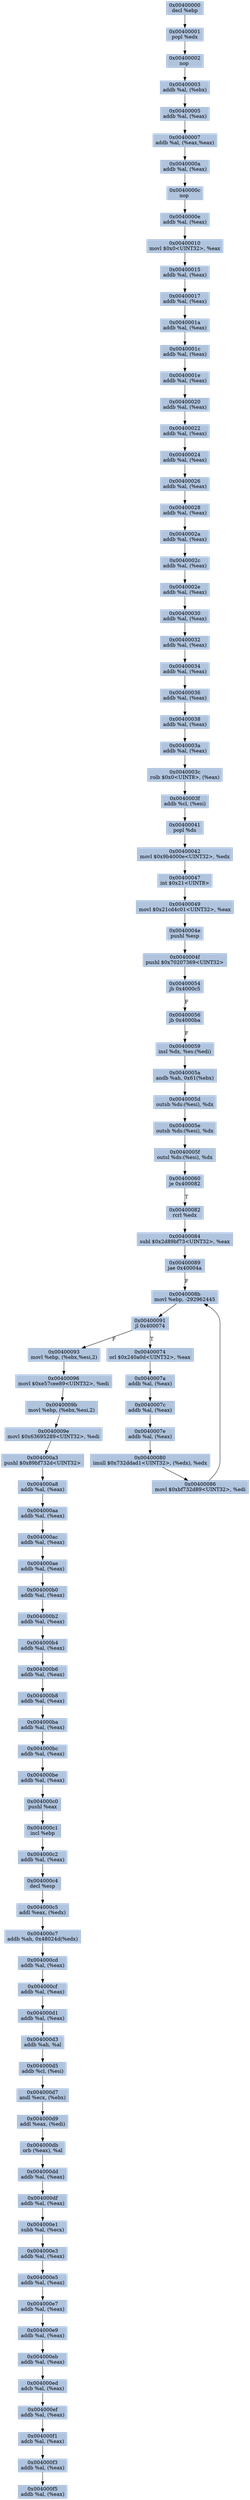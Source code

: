 digraph G {
node[shape=rectangle,style=filled,fillcolor=lightsteelblue,color=lightsteelblue]
bgcolor="transparent"
a0x00400000decl_ebp[label="0x00400000\ndecl %ebp"];
a0x00400001popl_edx[label="0x00400001\npopl %edx"];
a0x00400002nop_[label="0x00400002\nnop "];
a0x00400003addb_al_ebx_[label="0x00400003\naddb %al, (%ebx)"];
a0x00400005addb_al_eax_[label="0x00400005\naddb %al, (%eax)"];
a0x00400007addb_al_eaxeax_[label="0x00400007\naddb %al, (%eax,%eax)"];
a0x0040000aaddb_al_eax_[label="0x0040000a\naddb %al, (%eax)"];
a0x0040000cnop_[label="0x0040000c\nnop "];
a0x0040000eaddb_al_eax_[label="0x0040000e\naddb %al, (%eax)"];
a0x00400010movl_0x0UINT32_eax[label="0x00400010\nmovl $0x0<UINT32>, %eax"];
a0x00400015addb_al_eax_[label="0x00400015\naddb %al, (%eax)"];
a0x00400017addb_al_eax_[label="0x00400017\naddb %al, (%eax)"];
a0x0040001aaddb_al_eax_[label="0x0040001a\naddb %al, (%eax)"];
a0x0040001caddb_al_eax_[label="0x0040001c\naddb %al, (%eax)"];
a0x0040001eaddb_al_eax_[label="0x0040001e\naddb %al, (%eax)"];
a0x00400020addb_al_eax_[label="0x00400020\naddb %al, (%eax)"];
a0x00400022addb_al_eax_[label="0x00400022\naddb %al, (%eax)"];
a0x00400024addb_al_eax_[label="0x00400024\naddb %al, (%eax)"];
a0x00400026addb_al_eax_[label="0x00400026\naddb %al, (%eax)"];
a0x00400028addb_al_eax_[label="0x00400028\naddb %al, (%eax)"];
a0x0040002aaddb_al_eax_[label="0x0040002a\naddb %al, (%eax)"];
a0x0040002caddb_al_eax_[label="0x0040002c\naddb %al, (%eax)"];
a0x0040002eaddb_al_eax_[label="0x0040002e\naddb %al, (%eax)"];
a0x00400030addb_al_eax_[label="0x00400030\naddb %al, (%eax)"];
a0x00400032addb_al_eax_[label="0x00400032\naddb %al, (%eax)"];
a0x00400034addb_al_eax_[label="0x00400034\naddb %al, (%eax)"];
a0x00400036addb_al_eax_[label="0x00400036\naddb %al, (%eax)"];
a0x00400038addb_al_eax_[label="0x00400038\naddb %al, (%eax)"];
a0x0040003aaddb_al_eax_[label="0x0040003a\naddb %al, (%eax)"];
a0x0040003crolb_0x0UINT8_eax_[label="0x0040003c\nrolb $0x0<UINT8>, (%eax)"];
a0x0040003faddb_cl_esi_[label="0x0040003f\naddb %cl, (%esi)"];
a0x00400041popl_ds[label="0x00400041\npopl %ds"];
a0x00400042movl_0x9b4000eUINT32_edx[label="0x00400042\nmovl $0x9b4000e<UINT32>, %edx"];
a0x00400047int_0x21UINT8[label="0x00400047\nint $0x21<UINT8>"];
a0x00400049movl_0x21cd4c01UINT32_eax[label="0x00400049\nmovl $0x21cd4c01<UINT32>, %eax"];
a0x0040004epushl_esp[label="0x0040004e\npushl %esp"];
a0x0040004fpushl_0x70207369UINT32[label="0x0040004f\npushl $0x70207369<UINT32>"];
a0x00400054jb_0x4000c5[label="0x00400054\njb 0x4000c5"];
a0x00400056jb_0x4000ba[label="0x00400056\njb 0x4000ba"];
a0x00400059insl_dx_es_edi_[label="0x00400059\ninsl %dx, %es:(%edi)"];
a0x0040005aandb_ah_0x61ebx_[label="0x0040005a\nandb %ah, 0x61(%ebx)"];
a0x0040005doutsb_ds_esi__dx[label="0x0040005d\noutsb %ds:(%esi), %dx"];
a0x0040005eoutsb_ds_esi__dx[label="0x0040005e\noutsb %ds:(%esi), %dx"];
a0x0040005foutsl_ds_esi__dx[label="0x0040005f\noutsl %ds:(%esi), %dx"];
a0x00400060je_0x400082[label="0x00400060\nje 0x400082"];
a0x00400082rcrl_edx[label="0x00400082\nrcrl %edx"];
a0x00400084subl_0x2d89bf73UINT32_eax[label="0x00400084\nsubl $0x2d89bf73<UINT32>, %eax"];
a0x00400089jae_0x40004a[label="0x00400089\njae 0x40004a"];
a0x0040008bmovl_ebp__292962445[label="0x0040008b\nmovl %ebp, -292962445"];
a0x00400091jl_0x400074[label="0x00400091\njl 0x400074"];
a0x00400074orl_0x240a0dUINT32_eax[label="0x00400074\norl $0x240a0d<UINT32>, %eax"];
a0x0040007aaddb_al_eax_[label="0x0040007a\naddb %al, (%eax)"];
a0x0040007caddb_al_eax_[label="0x0040007c\naddb %al, (%eax)"];
a0x0040007eaddb_al_eax_[label="0x0040007e\naddb %al, (%eax)"];
a0x00400080imull_0x732ddad1UINT32_edx__edx[label="0x00400080\nimull $0x732ddad1<UINT32>, (%edx), %edx"];
a0x00400086movl_0xbf732d89UINT32_edi[label="0x00400086\nmovl $0xbf732d89<UINT32>, %edi"];
a0x00400093movl_ebp_ebxesi2_[label="0x00400093\nmovl %ebp, (%ebx,%esi,2)"];
a0x00400096movl_0xe57cee89UINT32_edi[label="0x00400096\nmovl $0xe57cee89<UINT32>, %edi"];
a0x0040009bmovl_ebp_ebxesi2_[label="0x0040009b\nmovl %ebp, (%ebx,%esi,2)"];
a0x0040009emovl_0x63695289UINT32_edi[label="0x0040009e\nmovl $0x63695289<UINT32>, %edi"];
a0x004000a3pushl_0x89bf732dUINT32[label="0x004000a3\npushl $0x89bf732d<UINT32>"];
a0x004000a8addb_al_eax_[label="0x004000a8\naddb %al, (%eax)"];
a0x004000aaaddb_al_eax_[label="0x004000aa\naddb %al, (%eax)"];
a0x004000acaddb_al_eax_[label="0x004000ac\naddb %al, (%eax)"];
a0x004000aeaddb_al_eax_[label="0x004000ae\naddb %al, (%eax)"];
a0x004000b0addb_al_eax_[label="0x004000b0\naddb %al, (%eax)"];
a0x004000b2addb_al_eax_[label="0x004000b2\naddb %al, (%eax)"];
a0x004000b4addb_al_eax_[label="0x004000b4\naddb %al, (%eax)"];
a0x004000b6addb_al_eax_[label="0x004000b6\naddb %al, (%eax)"];
a0x004000b8addb_al_eax_[label="0x004000b8\naddb %al, (%eax)"];
a0x004000baaddb_al_eax_[label="0x004000ba\naddb %al, (%eax)"];
a0x004000bcaddb_al_eax_[label="0x004000bc\naddb %al, (%eax)"];
a0x004000beaddb_al_eax_[label="0x004000be\naddb %al, (%eax)"];
a0x004000c0pushl_eax[label="0x004000c0\npushl %eax"];
a0x004000c1incl_ebp[label="0x004000c1\nincl %ebp"];
a0x004000c2addb_al_eax_[label="0x004000c2\naddb %al, (%eax)"];
a0x004000c4decl_esp[label="0x004000c4\ndecl %esp"];
a0x004000c5addl_eax_edx_[label="0x004000c5\naddl %eax, (%edx)"];
a0x004000c7addb_ah_0x48024dedx_[label="0x004000c7\naddb %ah, 0x48024d(%edx)"];
a0x004000cdaddb_al_eax_[label="0x004000cd\naddb %al, (%eax)"];
a0x004000cfaddb_al_eax_[label="0x004000cf\naddb %al, (%eax)"];
a0x004000d1addb_al_eax_[label="0x004000d1\naddb %al, (%eax)"];
a0x004000d3addb_ah_al[label="0x004000d3\naddb %ah, %al"];
a0x004000d5addb_cl_esi_[label="0x004000d5\naddb %cl, (%esi)"];
a0x004000d7andl_ecx_ebx_[label="0x004000d7\nandl %ecx, (%ebx)"];
a0x004000d9addl_eax_edi_[label="0x004000d9\naddl %eax, (%edi)"];
a0x004000dborb_eax__al[label="0x004000db\norb (%eax), %al"];
a0x004000ddaddb_al_eax_[label="0x004000dd\naddb %al, (%eax)"];
a0x004000dfaddb_al_eax_[label="0x004000df\naddb %al, (%eax)"];
a0x004000e1subb_al_ecx_[label="0x004000e1\nsubb %al, (%ecx)"];
a0x004000e3addb_al_eax_[label="0x004000e3\naddb %al, (%eax)"];
a0x004000e5addb_al_eax_[label="0x004000e5\naddb %al, (%eax)"];
a0x004000e7addb_al_eax_[label="0x004000e7\naddb %al, (%eax)"];
a0x004000e9addb_al_eax_[label="0x004000e9\naddb %al, (%eax)"];
a0x004000ebaddb_al_eax_[label="0x004000eb\naddb %al, (%eax)"];
a0x004000edadcb_al_eax_[label="0x004000ed\nadcb %al, (%eax)"];
a0x004000efaddb_al_eax_[label="0x004000ef\naddb %al, (%eax)"];
a0x004000f1adcb_al_eax_[label="0x004000f1\nadcb %al, (%eax)"];
a0x004000f3addb_al_eax_[label="0x004000f3\naddb %al, (%eax)"];
a0x004000f5addb_al_eax_[label="0x004000f5\naddb %al, (%eax)"];
a0x00400000decl_ebp -> a0x00400001popl_edx [color="#000000"];
a0x00400001popl_edx -> a0x00400002nop_ [color="#000000"];
a0x00400002nop_ -> a0x00400003addb_al_ebx_ [color="#000000"];
a0x00400003addb_al_ebx_ -> a0x00400005addb_al_eax_ [color="#000000"];
a0x00400005addb_al_eax_ -> a0x00400007addb_al_eaxeax_ [color="#000000"];
a0x00400007addb_al_eaxeax_ -> a0x0040000aaddb_al_eax_ [color="#000000"];
a0x0040000aaddb_al_eax_ -> a0x0040000cnop_ [color="#000000"];
a0x0040000cnop_ -> a0x0040000eaddb_al_eax_ [color="#000000"];
a0x0040000eaddb_al_eax_ -> a0x00400010movl_0x0UINT32_eax [color="#000000"];
a0x00400010movl_0x0UINT32_eax -> a0x00400015addb_al_eax_ [color="#000000"];
a0x00400015addb_al_eax_ -> a0x00400017addb_al_eax_ [color="#000000"];
a0x00400017addb_al_eax_ -> a0x0040001aaddb_al_eax_ [color="#000000"];
a0x0040001aaddb_al_eax_ -> a0x0040001caddb_al_eax_ [color="#000000"];
a0x0040001caddb_al_eax_ -> a0x0040001eaddb_al_eax_ [color="#000000"];
a0x0040001eaddb_al_eax_ -> a0x00400020addb_al_eax_ [color="#000000"];
a0x00400020addb_al_eax_ -> a0x00400022addb_al_eax_ [color="#000000"];
a0x00400022addb_al_eax_ -> a0x00400024addb_al_eax_ [color="#000000"];
a0x00400024addb_al_eax_ -> a0x00400026addb_al_eax_ [color="#000000"];
a0x00400026addb_al_eax_ -> a0x00400028addb_al_eax_ [color="#000000"];
a0x00400028addb_al_eax_ -> a0x0040002aaddb_al_eax_ [color="#000000"];
a0x0040002aaddb_al_eax_ -> a0x0040002caddb_al_eax_ [color="#000000"];
a0x0040002caddb_al_eax_ -> a0x0040002eaddb_al_eax_ [color="#000000"];
a0x0040002eaddb_al_eax_ -> a0x00400030addb_al_eax_ [color="#000000"];
a0x00400030addb_al_eax_ -> a0x00400032addb_al_eax_ [color="#000000"];
a0x00400032addb_al_eax_ -> a0x00400034addb_al_eax_ [color="#000000"];
a0x00400034addb_al_eax_ -> a0x00400036addb_al_eax_ [color="#000000"];
a0x00400036addb_al_eax_ -> a0x00400038addb_al_eax_ [color="#000000"];
a0x00400038addb_al_eax_ -> a0x0040003aaddb_al_eax_ [color="#000000"];
a0x0040003aaddb_al_eax_ -> a0x0040003crolb_0x0UINT8_eax_ [color="#000000"];
a0x0040003crolb_0x0UINT8_eax_ -> a0x0040003faddb_cl_esi_ [color="#000000"];
a0x0040003faddb_cl_esi_ -> a0x00400041popl_ds [color="#000000"];
a0x00400041popl_ds -> a0x00400042movl_0x9b4000eUINT32_edx [color="#000000"];
a0x00400042movl_0x9b4000eUINT32_edx -> a0x00400047int_0x21UINT8 [color="#000000"];
a0x00400047int_0x21UINT8 -> a0x00400049movl_0x21cd4c01UINT32_eax [color="#000000"];
a0x00400049movl_0x21cd4c01UINT32_eax -> a0x0040004epushl_esp [color="#000000"];
a0x0040004epushl_esp -> a0x0040004fpushl_0x70207369UINT32 [color="#000000"];
a0x0040004fpushl_0x70207369UINT32 -> a0x00400054jb_0x4000c5 [color="#000000"];
a0x00400054jb_0x4000c5 -> a0x00400056jb_0x4000ba [color="#000000",label="F"];
a0x00400056jb_0x4000ba -> a0x00400059insl_dx_es_edi_ [color="#000000",label="F"];
a0x00400059insl_dx_es_edi_ -> a0x0040005aandb_ah_0x61ebx_ [color="#000000"];
a0x0040005aandb_ah_0x61ebx_ -> a0x0040005doutsb_ds_esi__dx [color="#000000"];
a0x0040005doutsb_ds_esi__dx -> a0x0040005eoutsb_ds_esi__dx [color="#000000"];
a0x0040005eoutsb_ds_esi__dx -> a0x0040005foutsl_ds_esi__dx [color="#000000"];
a0x0040005foutsl_ds_esi__dx -> a0x00400060je_0x400082 [color="#000000"];
a0x00400060je_0x400082 -> a0x00400082rcrl_edx [color="#000000",label="T"];
a0x00400082rcrl_edx -> a0x00400084subl_0x2d89bf73UINT32_eax [color="#000000"];
a0x00400084subl_0x2d89bf73UINT32_eax -> a0x00400089jae_0x40004a [color="#000000"];
a0x00400089jae_0x40004a -> a0x0040008bmovl_ebp__292962445 [color="#000000",label="F"];
a0x0040008bmovl_ebp__292962445 -> a0x00400091jl_0x400074 [color="#000000"];
a0x00400091jl_0x400074 -> a0x00400074orl_0x240a0dUINT32_eax [color="#000000",label="T"];
a0x00400074orl_0x240a0dUINT32_eax -> a0x0040007aaddb_al_eax_ [color="#000000"];
a0x0040007aaddb_al_eax_ -> a0x0040007caddb_al_eax_ [color="#000000"];
a0x0040007caddb_al_eax_ -> a0x0040007eaddb_al_eax_ [color="#000000"];
a0x0040007eaddb_al_eax_ -> a0x00400080imull_0x732ddad1UINT32_edx__edx [color="#000000"];
a0x00400080imull_0x732ddad1UINT32_edx__edx -> a0x00400086movl_0xbf732d89UINT32_edi [color="#000000"];
a0x00400086movl_0xbf732d89UINT32_edi -> a0x0040008bmovl_ebp__292962445 [color="#000000"];
a0x00400091jl_0x400074 -> a0x00400093movl_ebp_ebxesi2_ [color="#000000",label="F"];
a0x00400093movl_ebp_ebxesi2_ -> a0x00400096movl_0xe57cee89UINT32_edi [color="#000000"];
a0x00400096movl_0xe57cee89UINT32_edi -> a0x0040009bmovl_ebp_ebxesi2_ [color="#000000"];
a0x0040009bmovl_ebp_ebxesi2_ -> a0x0040009emovl_0x63695289UINT32_edi [color="#000000"];
a0x0040009emovl_0x63695289UINT32_edi -> a0x004000a3pushl_0x89bf732dUINT32 [color="#000000"];
a0x004000a3pushl_0x89bf732dUINT32 -> a0x004000a8addb_al_eax_ [color="#000000"];
a0x004000a8addb_al_eax_ -> a0x004000aaaddb_al_eax_ [color="#000000"];
a0x004000aaaddb_al_eax_ -> a0x004000acaddb_al_eax_ [color="#000000"];
a0x004000acaddb_al_eax_ -> a0x004000aeaddb_al_eax_ [color="#000000"];
a0x004000aeaddb_al_eax_ -> a0x004000b0addb_al_eax_ [color="#000000"];
a0x004000b0addb_al_eax_ -> a0x004000b2addb_al_eax_ [color="#000000"];
a0x004000b2addb_al_eax_ -> a0x004000b4addb_al_eax_ [color="#000000"];
a0x004000b4addb_al_eax_ -> a0x004000b6addb_al_eax_ [color="#000000"];
a0x004000b6addb_al_eax_ -> a0x004000b8addb_al_eax_ [color="#000000"];
a0x004000b8addb_al_eax_ -> a0x004000baaddb_al_eax_ [color="#000000"];
a0x004000baaddb_al_eax_ -> a0x004000bcaddb_al_eax_ [color="#000000"];
a0x004000bcaddb_al_eax_ -> a0x004000beaddb_al_eax_ [color="#000000"];
a0x004000beaddb_al_eax_ -> a0x004000c0pushl_eax [color="#000000"];
a0x004000c0pushl_eax -> a0x004000c1incl_ebp [color="#000000"];
a0x004000c1incl_ebp -> a0x004000c2addb_al_eax_ [color="#000000"];
a0x004000c2addb_al_eax_ -> a0x004000c4decl_esp [color="#000000"];
a0x004000c4decl_esp -> a0x004000c5addl_eax_edx_ [color="#000000"];
a0x004000c5addl_eax_edx_ -> a0x004000c7addb_ah_0x48024dedx_ [color="#000000"];
a0x004000c7addb_ah_0x48024dedx_ -> a0x004000cdaddb_al_eax_ [color="#000000"];
a0x004000cdaddb_al_eax_ -> a0x004000cfaddb_al_eax_ [color="#000000"];
a0x004000cfaddb_al_eax_ -> a0x004000d1addb_al_eax_ [color="#000000"];
a0x004000d1addb_al_eax_ -> a0x004000d3addb_ah_al [color="#000000"];
a0x004000d3addb_ah_al -> a0x004000d5addb_cl_esi_ [color="#000000"];
a0x004000d5addb_cl_esi_ -> a0x004000d7andl_ecx_ebx_ [color="#000000"];
a0x004000d7andl_ecx_ebx_ -> a0x004000d9addl_eax_edi_ [color="#000000"];
a0x004000d9addl_eax_edi_ -> a0x004000dborb_eax__al [color="#000000"];
a0x004000dborb_eax__al -> a0x004000ddaddb_al_eax_ [color="#000000"];
a0x004000ddaddb_al_eax_ -> a0x004000dfaddb_al_eax_ [color="#000000"];
a0x004000dfaddb_al_eax_ -> a0x004000e1subb_al_ecx_ [color="#000000"];
a0x004000e1subb_al_ecx_ -> a0x004000e3addb_al_eax_ [color="#000000"];
a0x004000e3addb_al_eax_ -> a0x004000e5addb_al_eax_ [color="#000000"];
a0x004000e5addb_al_eax_ -> a0x004000e7addb_al_eax_ [color="#000000"];
a0x004000e7addb_al_eax_ -> a0x004000e9addb_al_eax_ [color="#000000"];
a0x004000e9addb_al_eax_ -> a0x004000ebaddb_al_eax_ [color="#000000"];
a0x004000ebaddb_al_eax_ -> a0x004000edadcb_al_eax_ [color="#000000"];
a0x004000edadcb_al_eax_ -> a0x004000efaddb_al_eax_ [color="#000000"];
a0x004000efaddb_al_eax_ -> a0x004000f1adcb_al_eax_ [color="#000000"];
a0x004000f1adcb_al_eax_ -> a0x004000f3addb_al_eax_ [color="#000000"];
a0x004000f3addb_al_eax_ -> a0x004000f5addb_al_eax_ [color="#000000"];
}
